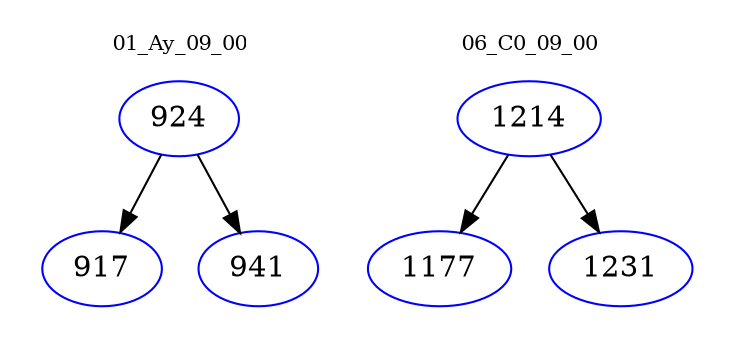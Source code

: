 digraph{
subgraph cluster_0 {
color = white
label = "01_Ay_09_00";
fontsize=10;
T0_924 [label="924", color="blue"]
T0_924 -> T0_917 [color="black"]
T0_917 [label="917", color="blue"]
T0_924 -> T0_941 [color="black"]
T0_941 [label="941", color="blue"]
}
subgraph cluster_1 {
color = white
label = "06_C0_09_00";
fontsize=10;
T1_1214 [label="1214", color="blue"]
T1_1214 -> T1_1177 [color="black"]
T1_1177 [label="1177", color="blue"]
T1_1214 -> T1_1231 [color="black"]
T1_1231 [label="1231", color="blue"]
}
}
